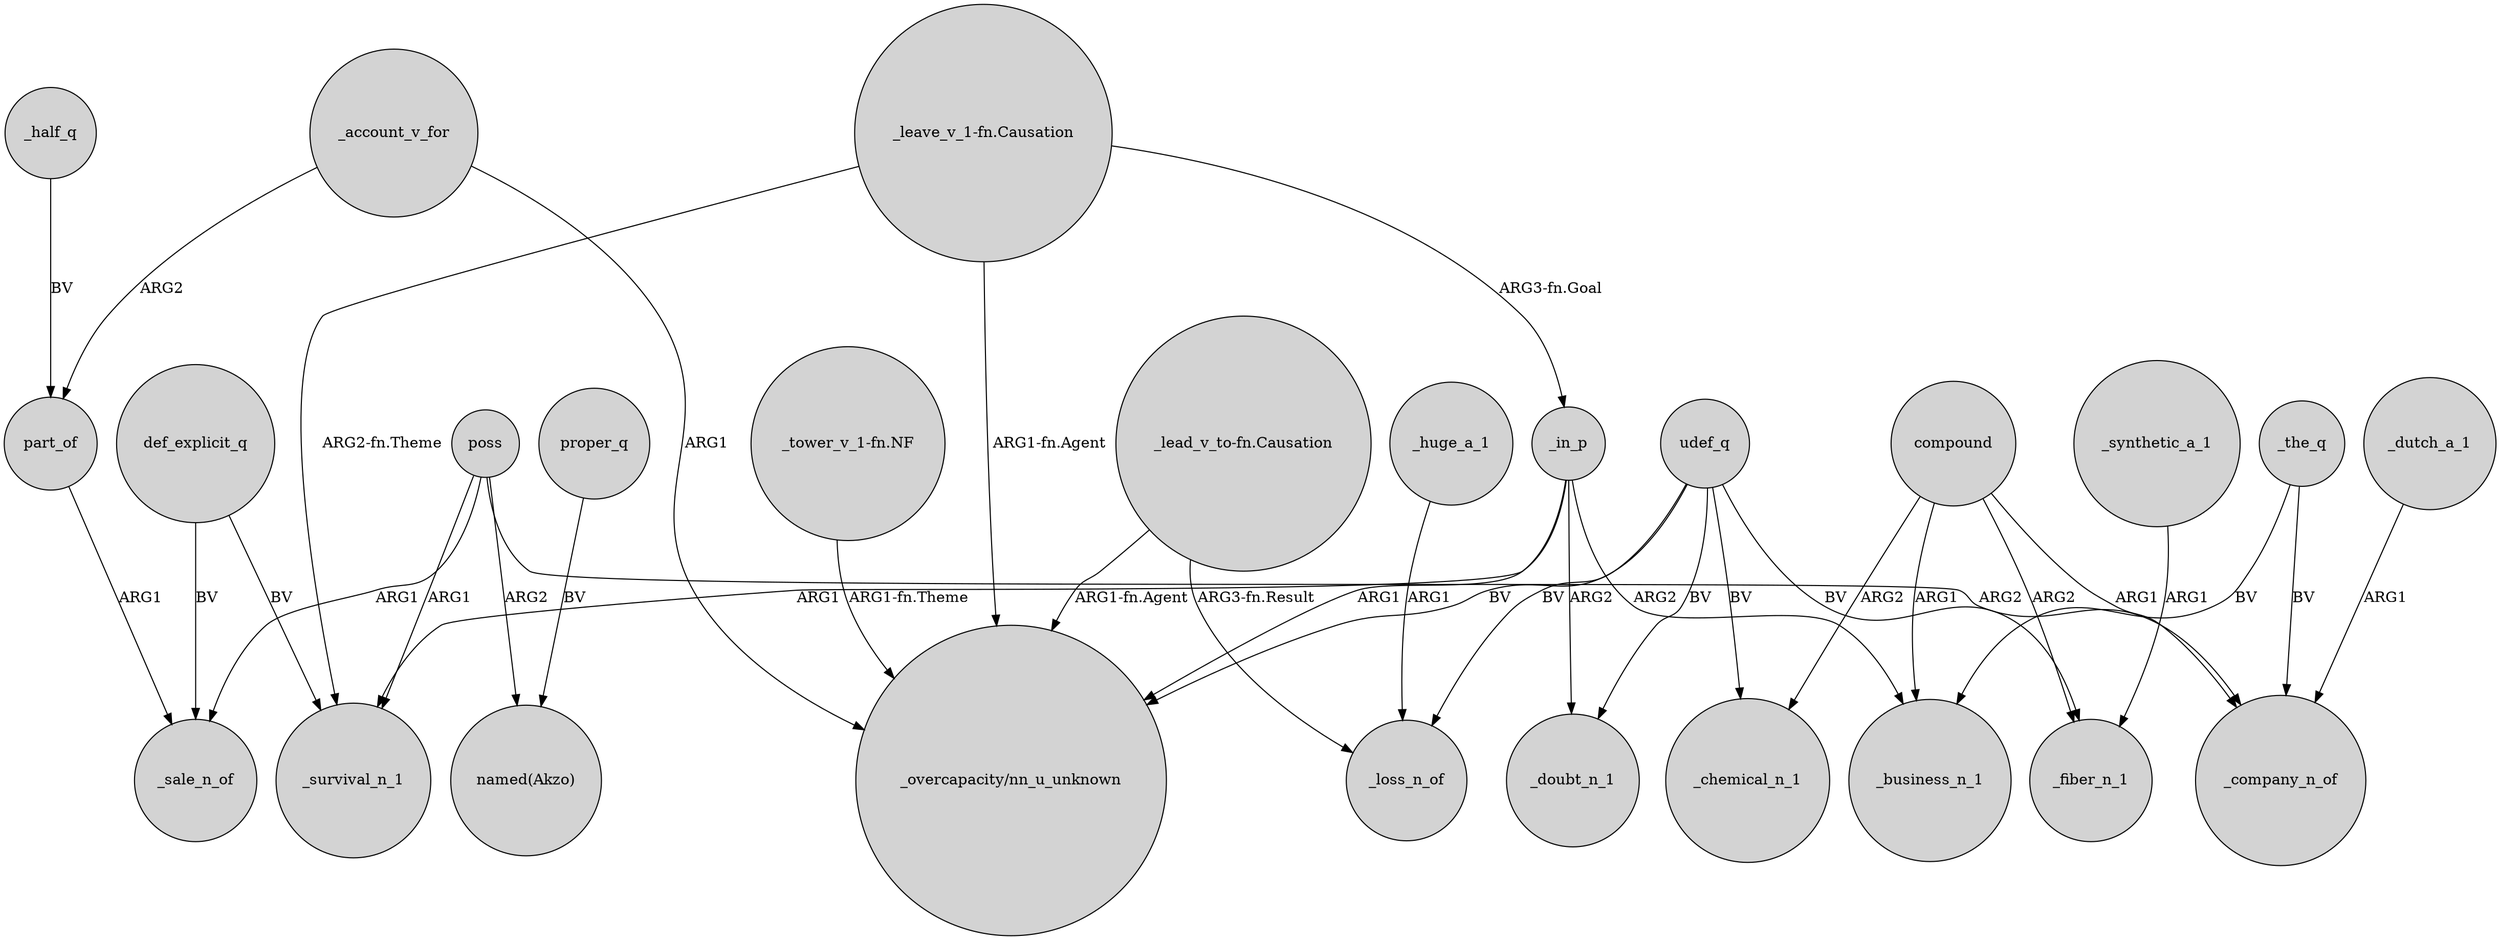 digraph {
	node [shape=circle style=filled]
	poss -> _survival_n_1 [label=ARG1]
	_the_q -> _business_n_1 [label=BV]
	"_leave_v_1-fn.Causation" -> "_overcapacity/nn_u_unknown" [label="ARG1-fn.Agent"]
	_in_p -> _doubt_n_1 [label=ARG2]
	_dutch_a_1 -> _company_n_of [label=ARG1]
	"_leave_v_1-fn.Causation" -> _survival_n_1 [label="ARG2-fn.Theme"]
	_in_p -> "_overcapacity/nn_u_unknown" [label=ARG1]
	udef_q -> "_overcapacity/nn_u_unknown" [label=BV]
	def_explicit_q -> _survival_n_1 [label=BV]
	"_tower_v_1-fn.NF" -> "_overcapacity/nn_u_unknown" [label="ARG1-fn.Theme"]
	proper_q -> "named(Akzo)" [label=BV]
	udef_q -> _fiber_n_1 [label=BV]
	part_of -> _sale_n_of [label=ARG1]
	_in_p -> _business_n_1 [label=ARG2]
	def_explicit_q -> _sale_n_of [label=BV]
	"_lead_v_to-fn.Causation" -> _loss_n_of [label="ARG3-fn.Result"]
	_the_q -> _company_n_of [label=BV]
	_account_v_for -> part_of [label=ARG2]
	compound -> _chemical_n_1 [label=ARG2]
	"_leave_v_1-fn.Causation" -> _in_p [label="ARG3-fn.Goal"]
	compound -> _company_n_of [label=ARG1]
	_account_v_for -> "_overcapacity/nn_u_unknown" [label=ARG1]
	poss -> _sale_n_of [label=ARG1]
	compound -> _business_n_1 [label=ARG1]
	_half_q -> part_of [label=BV]
	"_lead_v_to-fn.Causation" -> "_overcapacity/nn_u_unknown" [label="ARG1-fn.Agent"]
	_huge_a_1 -> _loss_n_of [label=ARG1]
	poss -> "named(Akzo)" [label=ARG2]
	poss -> _company_n_of [label=ARG2]
	_synthetic_a_1 -> _fiber_n_1 [label=ARG1]
	udef_q -> _doubt_n_1 [label=BV]
	udef_q -> _chemical_n_1 [label=BV]
	udef_q -> _loss_n_of [label=BV]
	compound -> _fiber_n_1 [label=ARG2]
	_in_p -> _survival_n_1 [label=ARG1]
}
